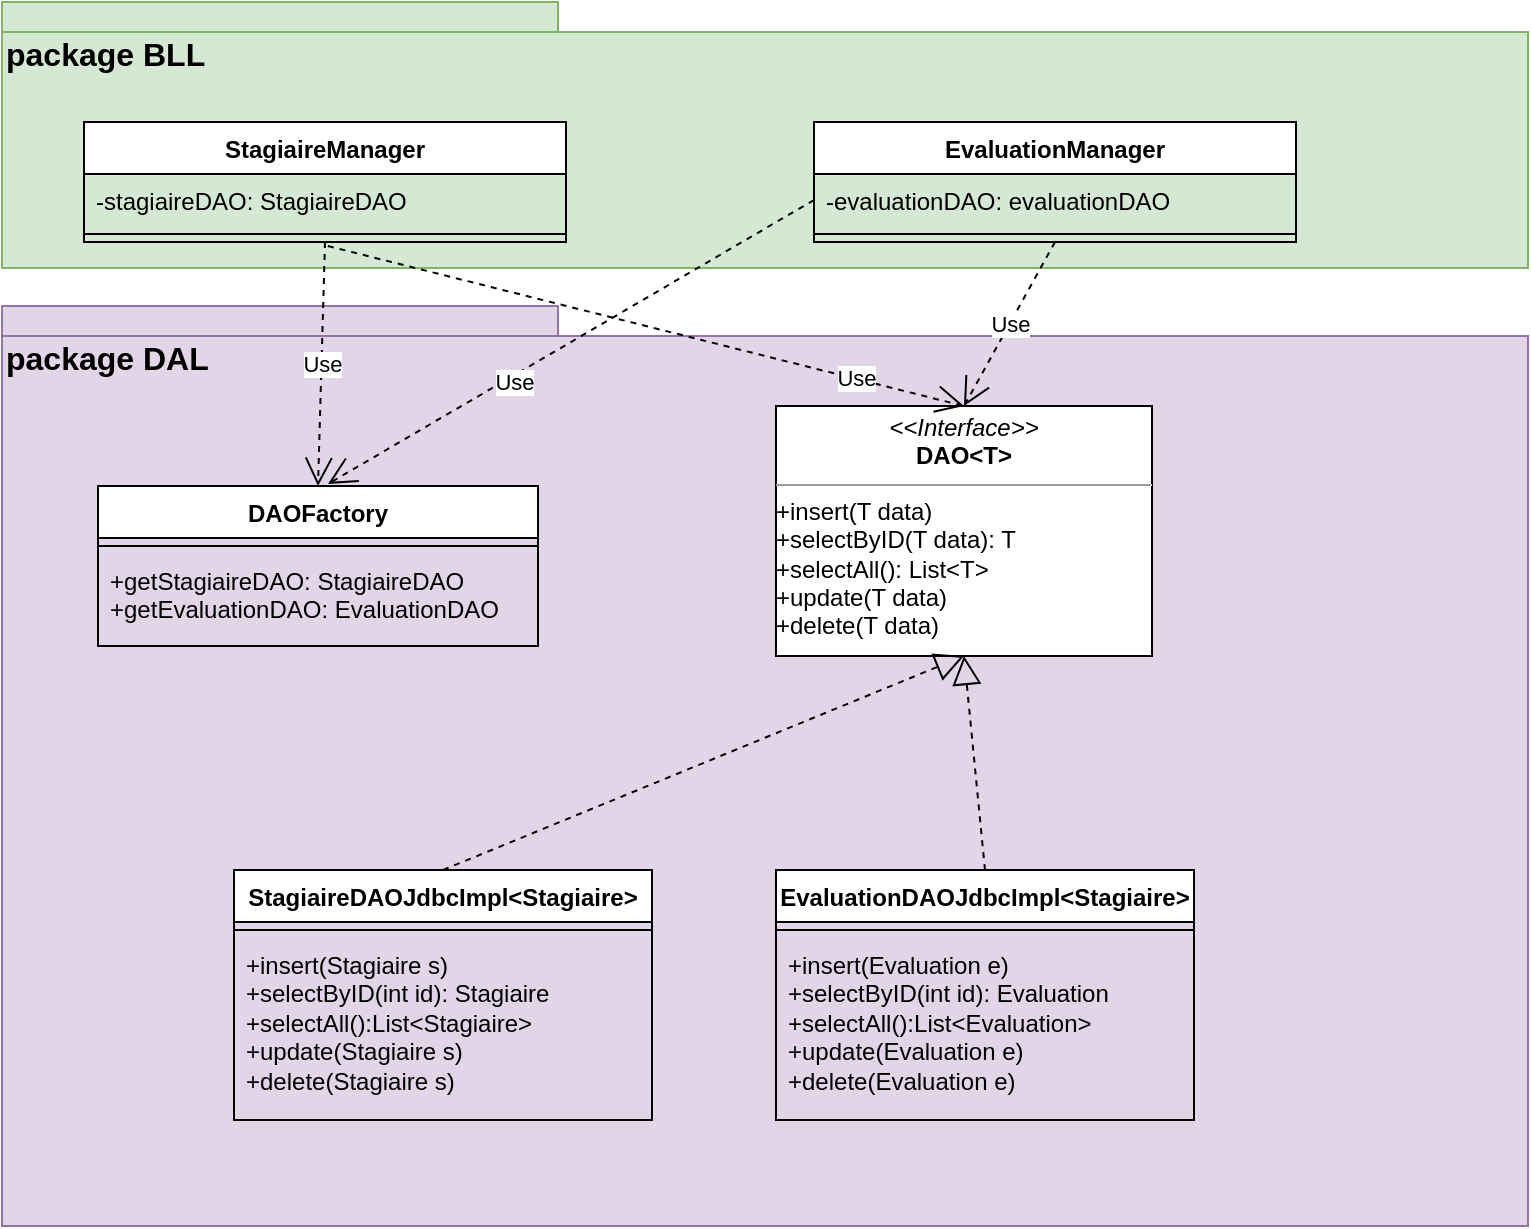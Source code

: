 <mxfile version="22.1.7" type="github">
  <diagram name="Page-1" id="IREjszTsm0Cs9NzbakG7">
    <mxGraphModel dx="1744" dy="961" grid="0" gridSize="10" guides="1" tooltips="1" connect="1" arrows="1" fold="1" page="1" pageScale="1" pageWidth="827" pageHeight="1169" math="0" shadow="0">
      <root>
        <mxCell id="0" />
        <mxCell id="1" parent="0" />
        <mxCell id="jltZM2PD5XOY3X1_tcFe-2" value="package BLL" style="shape=folder;fontStyle=1;spacingTop=10;tabWidth=278;tabHeight=15;tabPosition=left;html=1;whiteSpace=wrap;verticalAlign=top;fontSize=16;fillColor=#d5e8d4;strokeColor=#82b366;align=left;" vertex="1" parent="1">
          <mxGeometry x="24" y="16" width="763" height="133" as="geometry" />
        </mxCell>
        <mxCell id="jltZM2PD5XOY3X1_tcFe-3" value="StagiaireManager" style="swimlane;fontStyle=1;align=center;verticalAlign=top;childLayout=stackLayout;horizontal=1;startSize=26;horizontalStack=0;resizeParent=1;resizeParentMax=0;resizeLast=0;collapsible=1;marginBottom=0;whiteSpace=wrap;html=1;" vertex="1" parent="1">
          <mxGeometry x="65" y="76" width="241" height="60" as="geometry" />
        </mxCell>
        <mxCell id="jltZM2PD5XOY3X1_tcFe-4" value="-stagiaireDAO: StagiaireDAO" style="text;strokeColor=none;fillColor=none;align=left;verticalAlign=top;spacingLeft=4;spacingRight=4;overflow=hidden;rotatable=0;points=[[0,0.5],[1,0.5]];portConstraint=eastwest;whiteSpace=wrap;html=1;" vertex="1" parent="jltZM2PD5XOY3X1_tcFe-3">
          <mxGeometry y="26" width="241" height="26" as="geometry" />
        </mxCell>
        <mxCell id="jltZM2PD5XOY3X1_tcFe-5" value="" style="line;strokeWidth=1;fillColor=none;align=left;verticalAlign=middle;spacingTop=-1;spacingLeft=3;spacingRight=3;rotatable=0;labelPosition=right;points=[];portConstraint=eastwest;strokeColor=inherit;" vertex="1" parent="jltZM2PD5XOY3X1_tcFe-3">
          <mxGeometry y="52" width="241" height="8" as="geometry" />
        </mxCell>
        <mxCell id="jltZM2PD5XOY3X1_tcFe-7" value="EvaluationManager" style="swimlane;fontStyle=1;align=center;verticalAlign=top;childLayout=stackLayout;horizontal=1;startSize=26;horizontalStack=0;resizeParent=1;resizeParentMax=0;resizeLast=0;collapsible=1;marginBottom=0;whiteSpace=wrap;html=1;" vertex="1" parent="1">
          <mxGeometry x="430" y="76" width="241" height="60" as="geometry" />
        </mxCell>
        <mxCell id="jltZM2PD5XOY3X1_tcFe-8" value="-evaluationDAO: evaluationDAO" style="text;strokeColor=none;fillColor=none;align=left;verticalAlign=top;spacingLeft=4;spacingRight=4;overflow=hidden;rotatable=0;points=[[0,0.5],[1,0.5]];portConstraint=eastwest;whiteSpace=wrap;html=1;" vertex="1" parent="jltZM2PD5XOY3X1_tcFe-7">
          <mxGeometry y="26" width="241" height="26" as="geometry" />
        </mxCell>
        <mxCell id="jltZM2PD5XOY3X1_tcFe-9" value="" style="line;strokeWidth=1;fillColor=none;align=left;verticalAlign=middle;spacingTop=-1;spacingLeft=3;spacingRight=3;rotatable=0;labelPosition=right;points=[];portConstraint=eastwest;strokeColor=inherit;" vertex="1" parent="jltZM2PD5XOY3X1_tcFe-7">
          <mxGeometry y="52" width="241" height="8" as="geometry" />
        </mxCell>
        <mxCell id="jltZM2PD5XOY3X1_tcFe-10" value="package DAL" style="shape=folder;fontStyle=1;spacingTop=10;tabWidth=278;tabHeight=15;tabPosition=left;html=1;whiteSpace=wrap;verticalAlign=top;fontSize=16;fillColor=#e1d5e7;strokeColor=#9673a6;align=left;" vertex="1" parent="1">
          <mxGeometry x="24" y="168" width="763" height="460" as="geometry" />
        </mxCell>
        <mxCell id="jltZM2PD5XOY3X1_tcFe-11" value="DAOFactory" style="swimlane;fontStyle=1;align=center;verticalAlign=top;childLayout=stackLayout;horizontal=1;startSize=26;horizontalStack=0;resizeParent=1;resizeParentMax=0;resizeLast=0;collapsible=1;marginBottom=0;whiteSpace=wrap;html=1;" vertex="1" parent="1">
          <mxGeometry x="72" y="258" width="220" height="80" as="geometry" />
        </mxCell>
        <mxCell id="jltZM2PD5XOY3X1_tcFe-13" value="" style="line;strokeWidth=1;fillColor=none;align=left;verticalAlign=middle;spacingTop=-1;spacingLeft=3;spacingRight=3;rotatable=0;labelPosition=right;points=[];portConstraint=eastwest;strokeColor=inherit;" vertex="1" parent="jltZM2PD5XOY3X1_tcFe-11">
          <mxGeometry y="26" width="220" height="8" as="geometry" />
        </mxCell>
        <mxCell id="jltZM2PD5XOY3X1_tcFe-14" value="&lt;div&gt;+getStagiaireDAO: StagiaireDAO&lt;/div&gt;&lt;div&gt;+getEvaluationDAO: EvaluationDAO&lt;br&gt;&lt;/div&gt;" style="text;strokeColor=none;fillColor=none;align=left;verticalAlign=top;spacingLeft=4;spacingRight=4;overflow=hidden;rotatable=0;points=[[0,0.5],[1,0.5]];portConstraint=eastwest;whiteSpace=wrap;html=1;" vertex="1" parent="jltZM2PD5XOY3X1_tcFe-11">
          <mxGeometry y="34" width="220" height="46" as="geometry" />
        </mxCell>
        <mxCell id="jltZM2PD5XOY3X1_tcFe-20" value="Use" style="endArrow=open;endSize=12;dashed=1;html=1;rounded=0;exitX=0.5;exitY=1;exitDx=0;exitDy=0;entryX=0.5;entryY=0;entryDx=0;entryDy=0;" edge="1" parent="1" source="jltZM2PD5XOY3X1_tcFe-3" target="jltZM2PD5XOY3X1_tcFe-11">
          <mxGeometry width="160" relative="1" as="geometry">
            <mxPoint x="333" y="353" as="sourcePoint" />
            <mxPoint x="493" y="353" as="targetPoint" />
          </mxGeometry>
        </mxCell>
        <mxCell id="jltZM2PD5XOY3X1_tcFe-21" value="Use" style="endArrow=open;endSize=12;dashed=1;html=1;rounded=0;exitX=0;exitY=0.5;exitDx=0;exitDy=0;" edge="1" parent="1" source="jltZM2PD5XOY3X1_tcFe-8">
          <mxGeometry x="0.247" y="3" width="160" relative="1" as="geometry">
            <mxPoint x="196" y="146" as="sourcePoint" />
            <mxPoint x="187" y="257" as="targetPoint" />
            <mxPoint as="offset" />
          </mxGeometry>
        </mxCell>
        <mxCell id="jltZM2PD5XOY3X1_tcFe-26" value="&lt;p style=&quot;margin:0px;margin-top:4px;text-align:center;&quot;&gt;&lt;i&gt;&amp;lt;&amp;lt;Interface&amp;gt;&amp;gt;&lt;/i&gt;&lt;br&gt;&lt;b&gt;DAO&amp;lt;T&amp;gt;&lt;/b&gt;&lt;br&gt;&lt;/p&gt;&lt;hr size=&quot;1&quot;&gt;&lt;div&gt;+insert(T data)&lt;/div&gt;&lt;div&gt;+selectByID(T data): T&lt;/div&gt;&lt;div&gt;+selectAll(): List&amp;lt;T&amp;gt;&lt;/div&gt;&lt;div&gt;+update(T data)&lt;/div&gt;&lt;div&gt;+delete(T data)&lt;br&gt;&lt;/div&gt;" style="verticalAlign=top;align=left;overflow=fill;fontSize=12;fontFamily=Helvetica;html=1;whiteSpace=wrap;" vertex="1" parent="1">
          <mxGeometry x="411" y="218" width="188" height="125" as="geometry" />
        </mxCell>
        <mxCell id="jltZM2PD5XOY3X1_tcFe-27" value="Use" style="endArrow=open;endSize=12;dashed=1;html=1;rounded=0;exitX=0.506;exitY=1.25;exitDx=0;exitDy=0;exitPerimeter=0;entryX=0.5;entryY=0;entryDx=0;entryDy=0;" edge="1" parent="1" source="jltZM2PD5XOY3X1_tcFe-5" target="jltZM2PD5XOY3X1_tcFe-26">
          <mxGeometry x="0.66" width="160" relative="1" as="geometry">
            <mxPoint x="261" y="322" as="sourcePoint" />
            <mxPoint x="421" y="322" as="targetPoint" />
            <mxPoint as="offset" />
          </mxGeometry>
        </mxCell>
        <mxCell id="jltZM2PD5XOY3X1_tcFe-28" value="Use" style="endArrow=open;endSize=12;dashed=1;html=1;rounded=0;exitX=0.5;exitY=1;exitDx=0;exitDy=0;entryX=0.5;entryY=0;entryDx=0;entryDy=0;" edge="1" parent="1" source="jltZM2PD5XOY3X1_tcFe-7" target="jltZM2PD5XOY3X1_tcFe-26">
          <mxGeometry width="160" relative="1" as="geometry">
            <mxPoint x="197" y="148" as="sourcePoint" />
            <mxPoint x="512" y="258" as="targetPoint" />
          </mxGeometry>
        </mxCell>
        <mxCell id="jltZM2PD5XOY3X1_tcFe-35" value="StagiaireDAOJdbcImpl&amp;lt;Stagiaire&amp;gt;" style="swimlane;fontStyle=1;align=center;verticalAlign=top;childLayout=stackLayout;horizontal=1;startSize=26;horizontalStack=0;resizeParent=1;resizeParentMax=0;resizeLast=0;collapsible=1;marginBottom=0;whiteSpace=wrap;html=1;" vertex="1" parent="1">
          <mxGeometry x="140" y="450" width="209" height="125" as="geometry" />
        </mxCell>
        <mxCell id="jltZM2PD5XOY3X1_tcFe-37" value="" style="line;strokeWidth=1;fillColor=none;align=left;verticalAlign=middle;spacingTop=-1;spacingLeft=3;spacingRight=3;rotatable=0;labelPosition=right;points=[];portConstraint=eastwest;strokeColor=inherit;" vertex="1" parent="jltZM2PD5XOY3X1_tcFe-35">
          <mxGeometry y="26" width="209" height="8" as="geometry" />
        </mxCell>
        <mxCell id="jltZM2PD5XOY3X1_tcFe-38" value="&lt;div&gt;+insert(Stagiaire s)&lt;/div&gt;&lt;div&gt;+selectByID(int id): Stagiaire&lt;/div&gt;&lt;div&gt;+selectAll():List&amp;lt;Stagiaire&amp;gt;&lt;/div&gt;&lt;div&gt;+update(Stagiaire s)&lt;/div&gt;&lt;div&gt;+delete(Stagiaire s)&lt;br&gt;&lt;/div&gt;" style="text;strokeColor=none;fillColor=none;align=left;verticalAlign=top;spacingLeft=4;spacingRight=4;overflow=hidden;rotatable=0;points=[[0,0.5],[1,0.5]];portConstraint=eastwest;whiteSpace=wrap;html=1;" vertex="1" parent="jltZM2PD5XOY3X1_tcFe-35">
          <mxGeometry y="34" width="209" height="91" as="geometry" />
        </mxCell>
        <mxCell id="jltZM2PD5XOY3X1_tcFe-39" value="EvaluationDAOJdbcImpl&amp;lt;Stagiaire&amp;gt;" style="swimlane;fontStyle=1;align=center;verticalAlign=top;childLayout=stackLayout;horizontal=1;startSize=26;horizontalStack=0;resizeParent=1;resizeParentMax=0;resizeLast=0;collapsible=1;marginBottom=0;whiteSpace=wrap;html=1;" vertex="1" parent="1">
          <mxGeometry x="411" y="450" width="209" height="125" as="geometry" />
        </mxCell>
        <mxCell id="jltZM2PD5XOY3X1_tcFe-40" value="" style="line;strokeWidth=1;fillColor=none;align=left;verticalAlign=middle;spacingTop=-1;spacingLeft=3;spacingRight=3;rotatable=0;labelPosition=right;points=[];portConstraint=eastwest;strokeColor=inherit;" vertex="1" parent="jltZM2PD5XOY3X1_tcFe-39">
          <mxGeometry y="26" width="209" height="8" as="geometry" />
        </mxCell>
        <mxCell id="jltZM2PD5XOY3X1_tcFe-41" value="&lt;div&gt;+insert(Evaluation e)&lt;/div&gt;&lt;div&gt;+selectByID(int id): Evaluation&lt;/div&gt;&lt;div&gt;+selectAll():List&amp;lt;Evaluation&amp;gt;&lt;/div&gt;&lt;div&gt;+update(Evaluation e)&lt;/div&gt;&lt;div&gt;+delete(Evaluation e)&lt;br&gt;&lt;/div&gt;" style="text;strokeColor=none;fillColor=none;align=left;verticalAlign=top;spacingLeft=4;spacingRight=4;overflow=hidden;rotatable=0;points=[[0,0.5],[1,0.5]];portConstraint=eastwest;whiteSpace=wrap;html=1;" vertex="1" parent="jltZM2PD5XOY3X1_tcFe-39">
          <mxGeometry y="34" width="209" height="91" as="geometry" />
        </mxCell>
        <mxCell id="jltZM2PD5XOY3X1_tcFe-42" value="" style="endArrow=block;dashed=1;endFill=0;endSize=12;html=1;rounded=0;exitX=0.5;exitY=0;exitDx=0;exitDy=0;entryX=0.5;entryY=1;entryDx=0;entryDy=0;" edge="1" parent="1" source="jltZM2PD5XOY3X1_tcFe-35" target="jltZM2PD5XOY3X1_tcFe-26">
          <mxGeometry width="160" relative="1" as="geometry">
            <mxPoint x="262" y="439" as="sourcePoint" />
            <mxPoint x="422" y="439" as="targetPoint" />
          </mxGeometry>
        </mxCell>
        <mxCell id="jltZM2PD5XOY3X1_tcFe-43" value="" style="endArrow=block;dashed=1;endFill=0;endSize=12;html=1;rounded=0;exitX=0.5;exitY=0;exitDx=0;exitDy=0;entryX=0.5;entryY=1;entryDx=0;entryDy=0;" edge="1" parent="1" source="jltZM2PD5XOY3X1_tcFe-39" target="jltZM2PD5XOY3X1_tcFe-26">
          <mxGeometry width="160" relative="1" as="geometry">
            <mxPoint x="255" y="460" as="sourcePoint" />
            <mxPoint x="515" y="353" as="targetPoint" />
          </mxGeometry>
        </mxCell>
      </root>
    </mxGraphModel>
  </diagram>
</mxfile>
